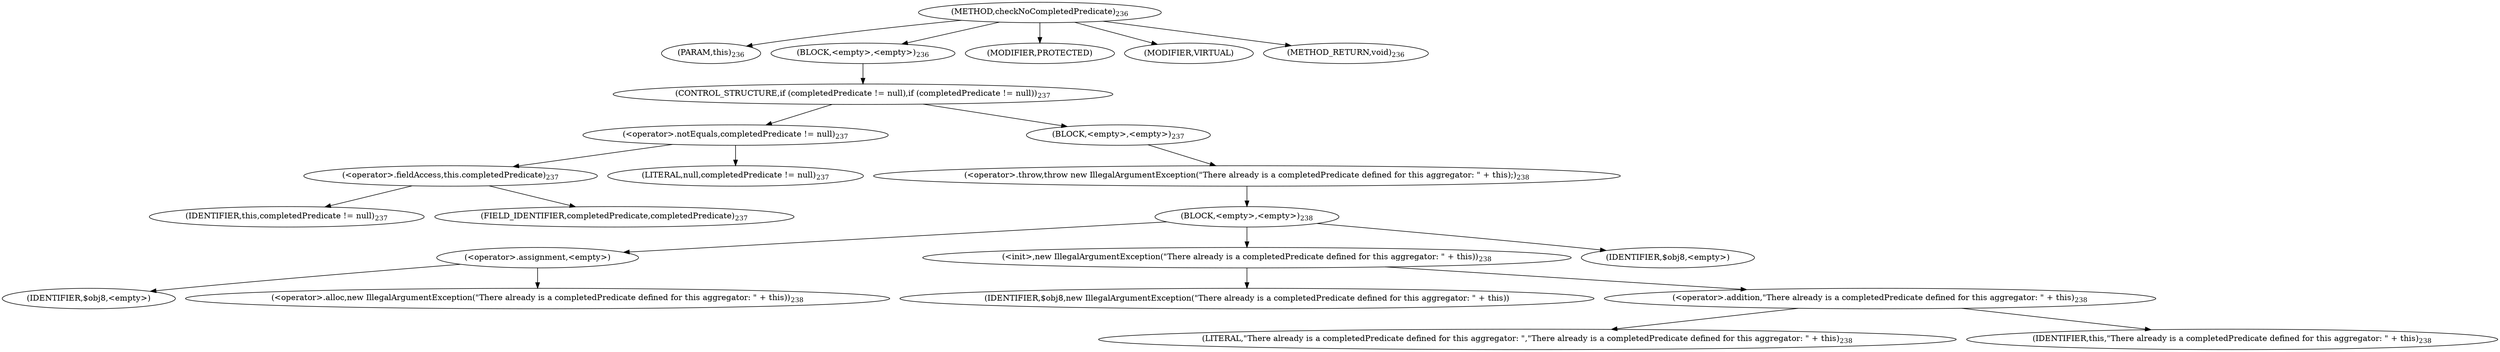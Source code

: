 digraph "checkNoCompletedPredicate" {  
"563" [label = <(METHOD,checkNoCompletedPredicate)<SUB>236</SUB>> ]
"58" [label = <(PARAM,this)<SUB>236</SUB>> ]
"564" [label = <(BLOCK,&lt;empty&gt;,&lt;empty&gt;)<SUB>236</SUB>> ]
"565" [label = <(CONTROL_STRUCTURE,if (completedPredicate != null),if (completedPredicate != null))<SUB>237</SUB>> ]
"566" [label = <(&lt;operator&gt;.notEquals,completedPredicate != null)<SUB>237</SUB>> ]
"567" [label = <(&lt;operator&gt;.fieldAccess,this.completedPredicate)<SUB>237</SUB>> ]
"568" [label = <(IDENTIFIER,this,completedPredicate != null)<SUB>237</SUB>> ]
"569" [label = <(FIELD_IDENTIFIER,completedPredicate,completedPredicate)<SUB>237</SUB>> ]
"570" [label = <(LITERAL,null,completedPredicate != null)<SUB>237</SUB>> ]
"571" [label = <(BLOCK,&lt;empty&gt;,&lt;empty&gt;)<SUB>237</SUB>> ]
"572" [label = <(&lt;operator&gt;.throw,throw new IllegalArgumentException(&quot;There already is a completedPredicate defined for this aggregator: &quot; + this);)<SUB>238</SUB>> ]
"573" [label = <(BLOCK,&lt;empty&gt;,&lt;empty&gt;)<SUB>238</SUB>> ]
"574" [label = <(&lt;operator&gt;.assignment,&lt;empty&gt;)> ]
"575" [label = <(IDENTIFIER,$obj8,&lt;empty&gt;)> ]
"576" [label = <(&lt;operator&gt;.alloc,new IllegalArgumentException(&quot;There already is a completedPredicate defined for this aggregator: &quot; + this))<SUB>238</SUB>> ]
"577" [label = <(&lt;init&gt;,new IllegalArgumentException(&quot;There already is a completedPredicate defined for this aggregator: &quot; + this))<SUB>238</SUB>> ]
"578" [label = <(IDENTIFIER,$obj8,new IllegalArgumentException(&quot;There already is a completedPredicate defined for this aggregator: &quot; + this))> ]
"579" [label = <(&lt;operator&gt;.addition,&quot;There already is a completedPredicate defined for this aggregator: &quot; + this)<SUB>238</SUB>> ]
"580" [label = <(LITERAL,&quot;There already is a completedPredicate defined for this aggregator: &quot;,&quot;There already is a completedPredicate defined for this aggregator: &quot; + this)<SUB>238</SUB>> ]
"57" [label = <(IDENTIFIER,this,&quot;There already is a completedPredicate defined for this aggregator: &quot; + this)<SUB>238</SUB>> ]
"581" [label = <(IDENTIFIER,$obj8,&lt;empty&gt;)> ]
"582" [label = <(MODIFIER,PROTECTED)> ]
"583" [label = <(MODIFIER,VIRTUAL)> ]
"584" [label = <(METHOD_RETURN,void)<SUB>236</SUB>> ]
  "563" -> "58" 
  "563" -> "564" 
  "563" -> "582" 
  "563" -> "583" 
  "563" -> "584" 
  "564" -> "565" 
  "565" -> "566" 
  "565" -> "571" 
  "566" -> "567" 
  "566" -> "570" 
  "567" -> "568" 
  "567" -> "569" 
  "571" -> "572" 
  "572" -> "573" 
  "573" -> "574" 
  "573" -> "577" 
  "573" -> "581" 
  "574" -> "575" 
  "574" -> "576" 
  "577" -> "578" 
  "577" -> "579" 
  "579" -> "580" 
  "579" -> "57" 
}
